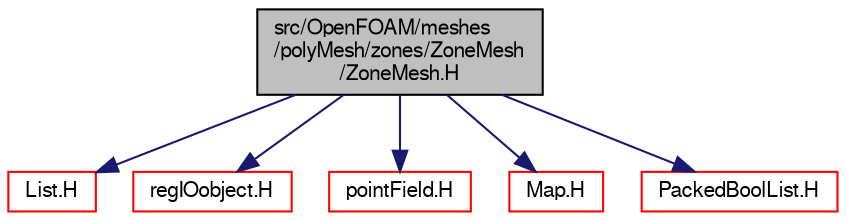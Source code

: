 digraph "src/OpenFOAM/meshes/polyMesh/zones/ZoneMesh/ZoneMesh.H"
{
  bgcolor="transparent";
  edge [fontname="FreeSans",fontsize="10",labelfontname="FreeSans",labelfontsize="10"];
  node [fontname="FreeSans",fontsize="10",shape=record];
  Node0 [label="src/OpenFOAM/meshes\l/polyMesh/zones/ZoneMesh\l/ZoneMesh.H",height=0.2,width=0.4,color="black", fillcolor="grey75", style="filled", fontcolor="black"];
  Node0 -> Node1 [color="midnightblue",fontsize="10",style="solid",fontname="FreeSans"];
  Node1 [label="List.H",height=0.2,width=0.4,color="red",URL="$a08666.html"];
  Node0 -> Node48 [color="midnightblue",fontsize="10",style="solid",fontname="FreeSans"];
  Node48 [label="regIOobject.H",height=0.2,width=0.4,color="red",URL="$a09251.html"];
  Node0 -> Node68 [color="midnightblue",fontsize="10",style="solid",fontname="FreeSans"];
  Node68 [label="pointField.H",height=0.2,width=0.4,color="red",URL="$a12062.html"];
  Node0 -> Node117 [color="midnightblue",fontsize="10",style="solid",fontname="FreeSans"];
  Node117 [label="Map.H",height=0.2,width=0.4,color="red",URL="$a08489.html"];
  Node0 -> Node118 [color="midnightblue",fontsize="10",style="solid",fontname="FreeSans"];
  Node118 [label="PackedBoolList.H",height=0.2,width=0.4,color="red",URL="$a08696.html"];
}
